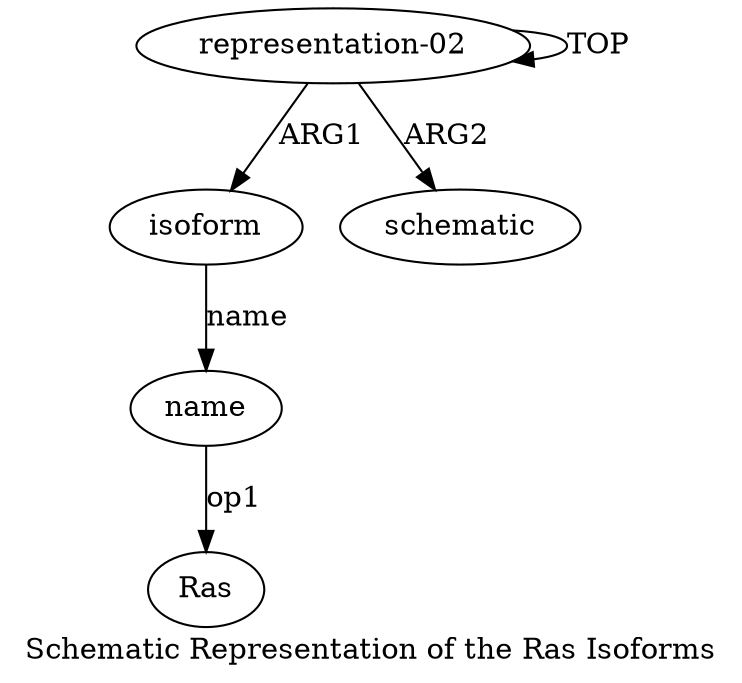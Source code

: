 digraph  {
	graph [label="Schematic Representation of the Ras Isoforms"];
	node [label="\N"];
	a1	 [color=black,
		gold_ind=1,
		gold_label=isoform,
		label=isoform,
		test_ind=1,
		test_label=isoform];
	a2	 [color=black,
		gold_ind=2,
		gold_label=name,
		label=name,
		test_ind=2,
		test_label=name];
	a1 -> a2 [key=0,
	color=black,
	gold_label=name,
	label=name,
	test_label=name];
a0 [color=black,
	gold_ind=0,
	gold_label="representation-02",
	label="representation-02",
	test_ind=0,
	test_label="representation-02"];
a0 -> a1 [key=0,
color=black,
gold_label=ARG1,
label=ARG1,
test_label=ARG1];
a0 -> a0 [key=0,
color=black,
gold_label=TOP,
label=TOP,
test_label=TOP];
a3 [color=black,
gold_ind=3,
gold_label=schematic,
label=schematic,
test_ind=3,
test_label=schematic];
a0 -> a3 [key=0,
color=black,
gold_label=ARG2,
label=ARG2,
test_label=ARG2];
"a2 Ras" [color=black,
gold_ind=-1,
gold_label=Ras,
label=Ras,
test_ind=-1,
test_label=Ras];
a2 -> "a2 Ras" [key=0,
color=black,
gold_label=op1,
label=op1,
test_label=op1];
}
